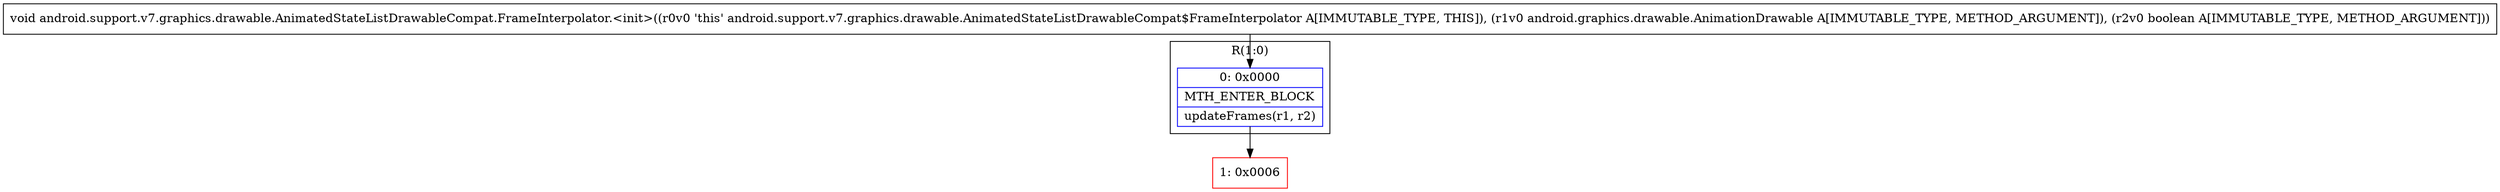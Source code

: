 digraph "CFG forandroid.support.v7.graphics.drawable.AnimatedStateListDrawableCompat.FrameInterpolator.\<init\>(Landroid\/graphics\/drawable\/AnimationDrawable;Z)V" {
subgraph cluster_Region_1543652091 {
label = "R(1:0)";
node [shape=record,color=blue];
Node_0 [shape=record,label="{0\:\ 0x0000|MTH_ENTER_BLOCK\l|updateFrames(r1, r2)\l}"];
}
Node_1 [shape=record,color=red,label="{1\:\ 0x0006}"];
MethodNode[shape=record,label="{void android.support.v7.graphics.drawable.AnimatedStateListDrawableCompat.FrameInterpolator.\<init\>((r0v0 'this' android.support.v7.graphics.drawable.AnimatedStateListDrawableCompat$FrameInterpolator A[IMMUTABLE_TYPE, THIS]), (r1v0 android.graphics.drawable.AnimationDrawable A[IMMUTABLE_TYPE, METHOD_ARGUMENT]), (r2v0 boolean A[IMMUTABLE_TYPE, METHOD_ARGUMENT])) }"];
MethodNode -> Node_0;
Node_0 -> Node_1;
}

